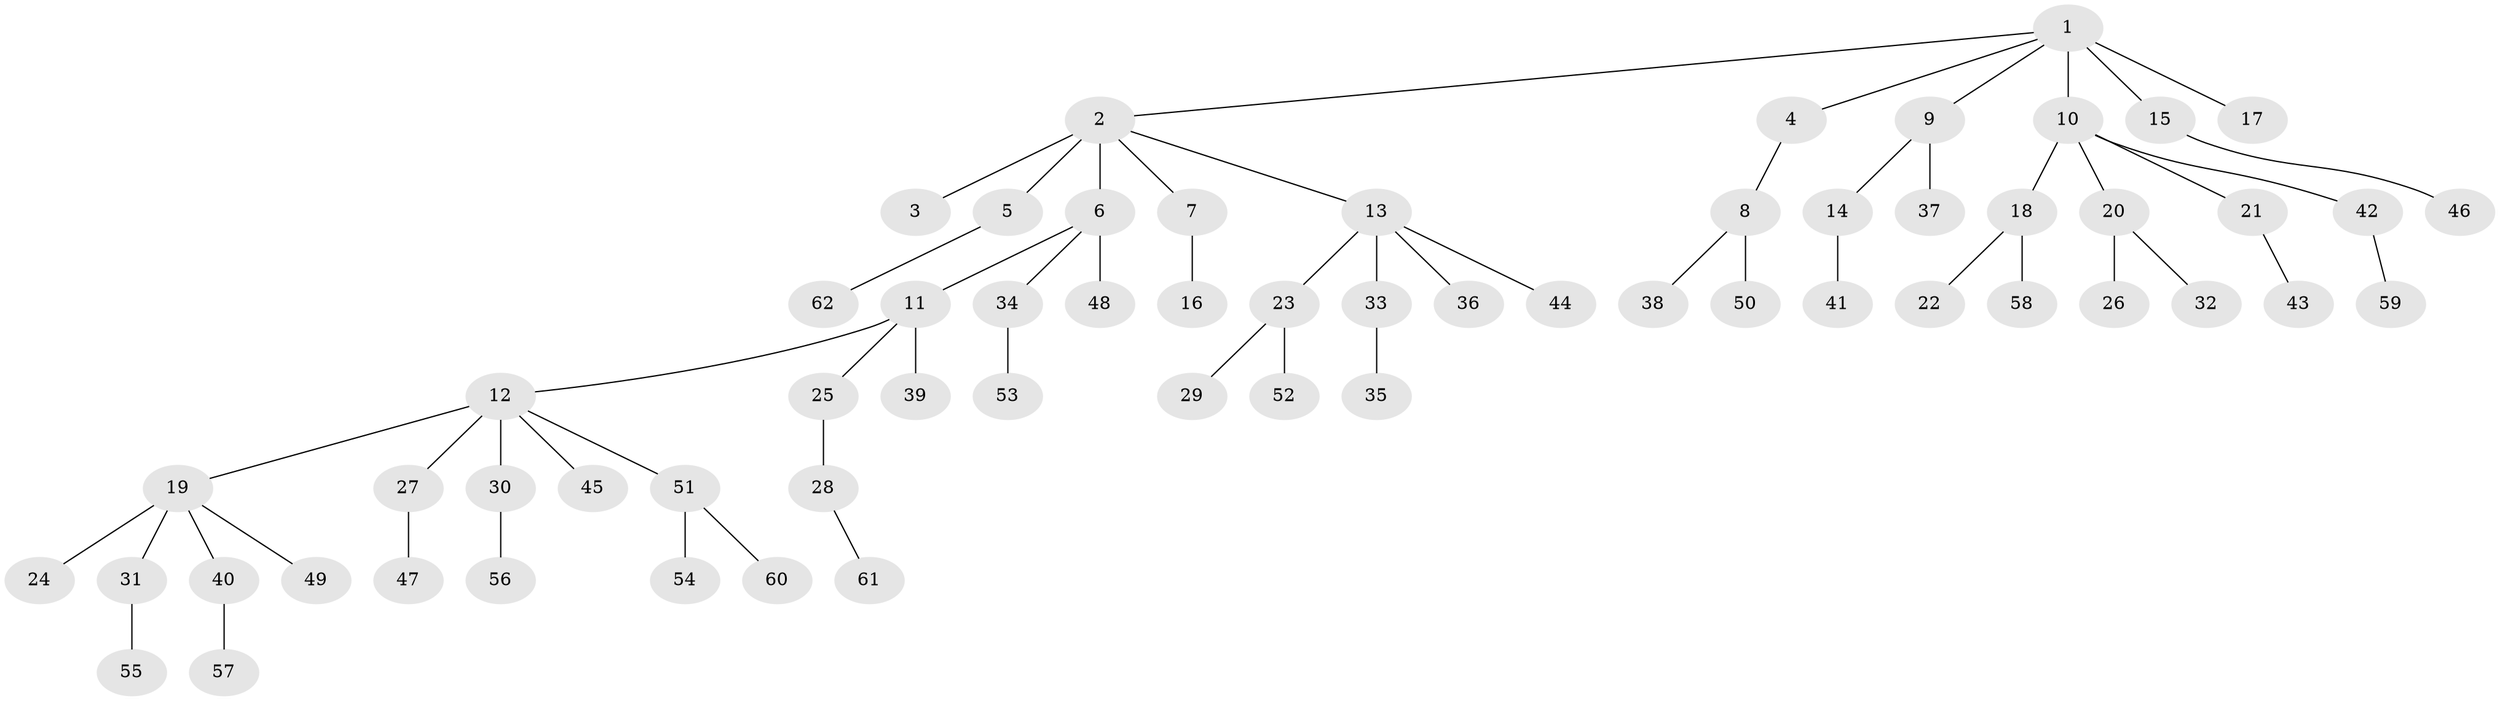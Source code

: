 // original degree distribution, {8: 0.01680672268907563, 1: 0.5294117647058824, 3: 0.1092436974789916, 5: 0.03361344537815126, 6: 0.025210084033613446, 4: 0.05042016806722689, 2: 0.23529411764705882}
// Generated by graph-tools (version 1.1) at 2025/36/03/09/25 02:36:36]
// undirected, 62 vertices, 61 edges
graph export_dot {
graph [start="1"]
  node [color=gray90,style=filled];
  1;
  2;
  3;
  4;
  5;
  6;
  7;
  8;
  9;
  10;
  11;
  12;
  13;
  14;
  15;
  16;
  17;
  18;
  19;
  20;
  21;
  22;
  23;
  24;
  25;
  26;
  27;
  28;
  29;
  30;
  31;
  32;
  33;
  34;
  35;
  36;
  37;
  38;
  39;
  40;
  41;
  42;
  43;
  44;
  45;
  46;
  47;
  48;
  49;
  50;
  51;
  52;
  53;
  54;
  55;
  56;
  57;
  58;
  59;
  60;
  61;
  62;
  1 -- 2 [weight=1.0];
  1 -- 4 [weight=1.0];
  1 -- 9 [weight=1.0];
  1 -- 10 [weight=1.0];
  1 -- 15 [weight=1.0];
  1 -- 17 [weight=2.0];
  2 -- 3 [weight=2.0];
  2 -- 5 [weight=1.0];
  2 -- 6 [weight=1.0];
  2 -- 7 [weight=1.0];
  2 -- 13 [weight=1.0];
  4 -- 8 [weight=1.0];
  5 -- 62 [weight=1.0];
  6 -- 11 [weight=1.0];
  6 -- 34 [weight=1.0];
  6 -- 48 [weight=1.0];
  7 -- 16 [weight=1.0];
  8 -- 38 [weight=1.0];
  8 -- 50 [weight=1.0];
  9 -- 14 [weight=1.0];
  9 -- 37 [weight=2.0];
  10 -- 18 [weight=1.0];
  10 -- 20 [weight=1.0];
  10 -- 21 [weight=1.0];
  10 -- 42 [weight=1.0];
  11 -- 12 [weight=1.0];
  11 -- 25 [weight=1.0];
  11 -- 39 [weight=3.0];
  12 -- 19 [weight=1.0];
  12 -- 27 [weight=1.0];
  12 -- 30 [weight=2.0];
  12 -- 45 [weight=1.0];
  12 -- 51 [weight=1.0];
  13 -- 23 [weight=1.0];
  13 -- 33 [weight=1.0];
  13 -- 36 [weight=1.0];
  13 -- 44 [weight=1.0];
  14 -- 41 [weight=1.0];
  15 -- 46 [weight=1.0];
  18 -- 22 [weight=1.0];
  18 -- 58 [weight=1.0];
  19 -- 24 [weight=2.0];
  19 -- 31 [weight=1.0];
  19 -- 40 [weight=1.0];
  19 -- 49 [weight=1.0];
  20 -- 26 [weight=1.0];
  20 -- 32 [weight=1.0];
  21 -- 43 [weight=1.0];
  23 -- 29 [weight=1.0];
  23 -- 52 [weight=1.0];
  25 -- 28 [weight=3.0];
  27 -- 47 [weight=1.0];
  28 -- 61 [weight=1.0];
  30 -- 56 [weight=1.0];
  31 -- 55 [weight=1.0];
  33 -- 35 [weight=1.0];
  34 -- 53 [weight=1.0];
  40 -- 57 [weight=1.0];
  42 -- 59 [weight=2.0];
  51 -- 54 [weight=3.0];
  51 -- 60 [weight=1.0];
}
